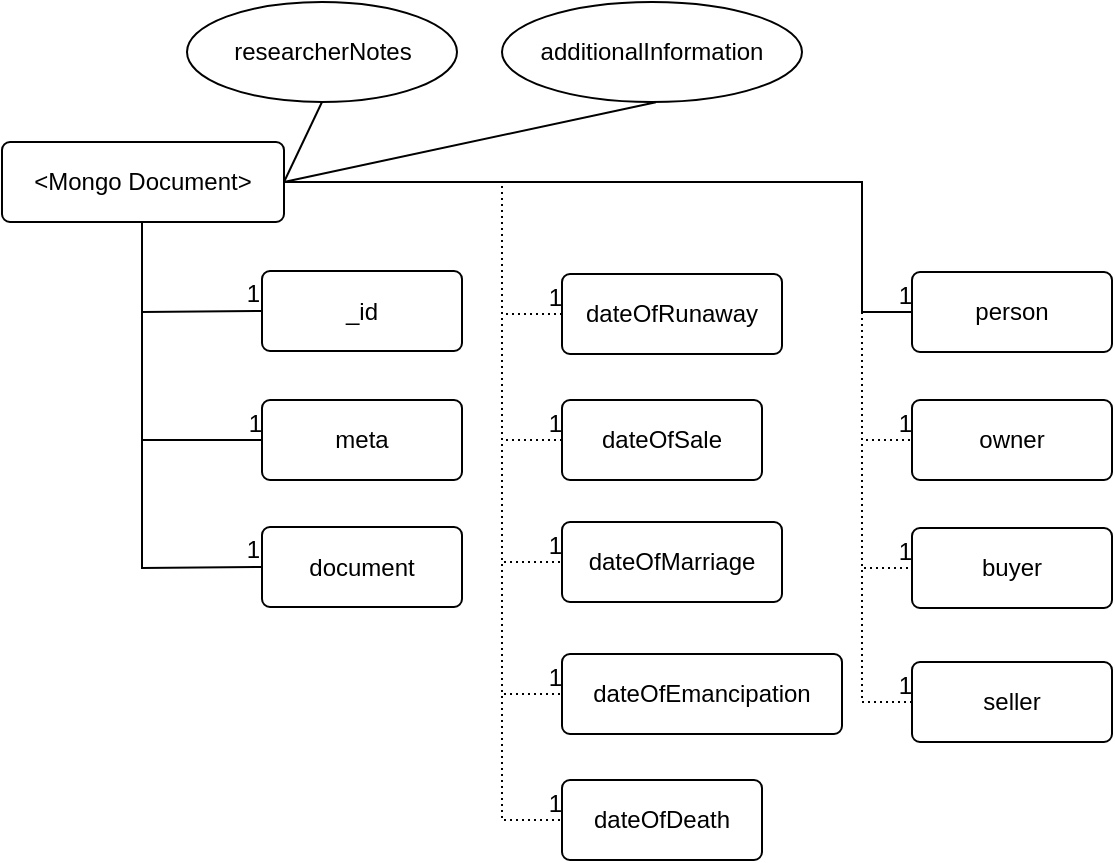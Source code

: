 <mxfile version="12.4.1" type="device" pages="1"><diagram id="XzH71BrJ3UL14DoRwAYl" name="Page-1"><mxGraphModel dx="1324" dy="251" grid="1" gridSize="10" guides="1" tooltips="1" connect="1" arrows="1" fold="1" page="1" pageScale="1" pageWidth="850" pageHeight="1100" math="0" shadow="0"><root><mxCell id="0"/><mxCell id="1" parent="0"/><mxCell id="v__QYXPUduwK658h0t6Y-7" value="&amp;lt;Mongo Document&amp;gt;" style="rounded=1;arcSize=10;whiteSpace=wrap;html=1;align=center;" parent="1" vertex="1"><mxGeometry x="-80" y="110" width="141" height="40" as="geometry"/></mxCell><mxCell id="v__QYXPUduwK658h0t6Y-8" value="person" style="rounded=1;arcSize=10;whiteSpace=wrap;html=1;align=center;" parent="1" vertex="1"><mxGeometry x="375" y="175" width="100" height="40" as="geometry"/></mxCell><mxCell id="v__QYXPUduwK658h0t6Y-9" value="owner" style="rounded=1;arcSize=10;whiteSpace=wrap;html=1;align=center;" parent="1" vertex="1"><mxGeometry x="375" y="239" width="100" height="40" as="geometry"/></mxCell><mxCell id="v__QYXPUduwK658h0t6Y-10" value="buyer" style="rounded=1;arcSize=10;whiteSpace=wrap;html=1;align=center;" parent="1" vertex="1"><mxGeometry x="375" y="303" width="100" height="40" as="geometry"/></mxCell><mxCell id="v__QYXPUduwK658h0t6Y-11" value="seller" style="rounded=1;arcSize=10;whiteSpace=wrap;html=1;align=center;" parent="1" vertex="1"><mxGeometry x="375" y="370" width="100" height="40" as="geometry"/></mxCell><mxCell id="v__QYXPUduwK658h0t6Y-12" value="dateOfRunaway" style="rounded=1;arcSize=10;whiteSpace=wrap;html=1;align=center;" parent="1" vertex="1"><mxGeometry x="200" y="176" width="110" height="40" as="geometry"/></mxCell><mxCell id="v__QYXPUduwK658h0t6Y-15" value="dateOfSale" style="rounded=1;arcSize=10;whiteSpace=wrap;html=1;align=center;" parent="1" vertex="1"><mxGeometry x="200" y="239" width="100" height="40" as="geometry"/></mxCell><mxCell id="v__QYXPUduwK658h0t6Y-16" value="dateOfMarriage" style="rounded=1;arcSize=10;whiteSpace=wrap;html=1;align=center;" parent="1" vertex="1"><mxGeometry x="200" y="300" width="110" height="40" as="geometry"/></mxCell><mxCell id="v__QYXPUduwK658h0t6Y-17" value="dateOfEmancipation" style="rounded=1;arcSize=10;whiteSpace=wrap;html=1;align=center;" parent="1" vertex="1"><mxGeometry x="200" y="366" width="140" height="40" as="geometry"/></mxCell><mxCell id="v__QYXPUduwK658h0t6Y-18" value="dateOfDeath" style="rounded=1;arcSize=10;whiteSpace=wrap;html=1;align=center;" parent="1" vertex="1"><mxGeometry x="200" y="429" width="100" height="40" as="geometry"/></mxCell><mxCell id="v__QYXPUduwK658h0t6Y-21" value="_id" style="rounded=1;arcSize=10;whiteSpace=wrap;html=1;align=center;" parent="1" vertex="1"><mxGeometry x="50" y="174.5" width="100" height="40" as="geometry"/></mxCell><mxCell id="v__QYXPUduwK658h0t6Y-22" value="meta" style="rounded=1;arcSize=10;whiteSpace=wrap;html=1;align=center;" parent="1" vertex="1"><mxGeometry x="50" y="239" width="100" height="40" as="geometry"/></mxCell><mxCell id="v__QYXPUduwK658h0t6Y-23" value="document" style="rounded=1;arcSize=10;whiteSpace=wrap;html=1;align=center;" parent="1" vertex="1"><mxGeometry x="50" y="302.5" width="100" height="40" as="geometry"/></mxCell><mxCell id="v__QYXPUduwK658h0t6Y-34" value="" style="endArrow=none;html=1;rounded=0;exitX=1;exitY=0.5;exitDx=0;exitDy=0;entryX=0;entryY=0.5;entryDx=0;entryDy=0;" parent="1" source="v__QYXPUduwK658h0t6Y-7" target="v__QYXPUduwK658h0t6Y-8" edge="1"><mxGeometry relative="1" as="geometry"><mxPoint x="20" y="490" as="sourcePoint"/><mxPoint x="180" y="490" as="targetPoint"/><Array as="points"><mxPoint x="350" y="130"/><mxPoint x="350" y="195"/></Array></mxGeometry></mxCell><mxCell id="v__QYXPUduwK658h0t6Y-35" value="1" style="resizable=0;html=1;align=right;verticalAlign=bottom;" parent="v__QYXPUduwK658h0t6Y-34" connectable="0" vertex="1"><mxGeometry x="1" relative="1" as="geometry"/></mxCell><mxCell id="v__QYXPUduwK658h0t6Y-36" value="" style="endArrow=none;html=1;rounded=0;dashed=1;dashPattern=1 2;exitX=1;exitY=0.5;exitDx=0;exitDy=0;entryX=0;entryY=0.5;entryDx=0;entryDy=0;" parent="1" source="v__QYXPUduwK658h0t6Y-7" target="v__QYXPUduwK658h0t6Y-9" edge="1"><mxGeometry relative="1" as="geometry"><mxPoint x="20" y="490" as="sourcePoint"/><mxPoint x="180" y="490" as="targetPoint"/><Array as="points"><mxPoint x="350" y="130"/><mxPoint x="350" y="259"/></Array></mxGeometry></mxCell><mxCell id="v__QYXPUduwK658h0t6Y-37" value="1" style="resizable=0;html=1;align=right;verticalAlign=bottom;" parent="v__QYXPUduwK658h0t6Y-36" connectable="0" vertex="1"><mxGeometry x="1" relative="1" as="geometry"/></mxCell><mxCell id="v__QYXPUduwK658h0t6Y-38" value="" style="endArrow=none;html=1;rounded=0;dashed=1;dashPattern=1 2;exitX=1;exitY=0.5;exitDx=0;exitDy=0;entryX=0;entryY=0.5;entryDx=0;entryDy=0;" parent="1" source="v__QYXPUduwK658h0t6Y-7" target="v__QYXPUduwK658h0t6Y-11" edge="1"><mxGeometry relative="1" as="geometry"><mxPoint x="820" y="440" as="sourcePoint"/><mxPoint x="1055" y="569" as="targetPoint"/><Array as="points"><mxPoint x="350" y="130"/><mxPoint x="350" y="390"/></Array></mxGeometry></mxCell><mxCell id="v__QYXPUduwK658h0t6Y-39" value="1" style="resizable=0;html=1;align=right;verticalAlign=bottom;" parent="v__QYXPUduwK658h0t6Y-38" connectable="0" vertex="1"><mxGeometry x="1" relative="1" as="geometry"/></mxCell><mxCell id="v__QYXPUduwK658h0t6Y-40" value="" style="endArrow=none;html=1;rounded=0;dashed=1;dashPattern=1 2;exitX=1;exitY=0.5;exitDx=0;exitDy=0;entryX=0;entryY=0.5;entryDx=0;entryDy=0;" parent="1" source="v__QYXPUduwK658h0t6Y-7" target="v__QYXPUduwK658h0t6Y-10" edge="1"><mxGeometry relative="1" as="geometry"><mxPoint x="750" y="250" as="sourcePoint"/><mxPoint x="985" y="379" as="targetPoint"/><Array as="points"><mxPoint x="350" y="130"/><mxPoint x="350" y="323"/></Array></mxGeometry></mxCell><mxCell id="v__QYXPUduwK658h0t6Y-41" value="1" style="resizable=0;html=1;align=right;verticalAlign=bottom;" parent="v__QYXPUduwK658h0t6Y-40" connectable="0" vertex="1"><mxGeometry x="1" relative="1" as="geometry"/></mxCell><mxCell id="v__QYXPUduwK658h0t6Y-52" value="researcherNotes" style="ellipse;whiteSpace=wrap;html=1;align=center;" parent="1" vertex="1"><mxGeometry x="12.5" y="40" width="135" height="50" as="geometry"/></mxCell><mxCell id="v__QYXPUduwK658h0t6Y-53" value="additionalInformation" style="ellipse;whiteSpace=wrap;html=1;align=center;" parent="1" vertex="1"><mxGeometry x="170" y="40" width="150" height="50" as="geometry"/></mxCell><mxCell id="v__QYXPUduwK658h0t6Y-62" value="" style="endArrow=none;html=1;rounded=0;entryX=0.5;entryY=1;entryDx=0;entryDy=0;exitX=1;exitY=0.5;exitDx=0;exitDy=0;" parent="1" source="v__QYXPUduwK658h0t6Y-7" target="v__QYXPUduwK658h0t6Y-52" edge="1"><mxGeometry relative="1" as="geometry"><mxPoint x="-60" y="490" as="sourcePoint"/><mxPoint x="100" y="490" as="targetPoint"/></mxGeometry></mxCell><mxCell id="UIaSRGB4mX0ArPsn7ebt-4" value="" style="endArrow=none;html=1;entryX=0.513;entryY=1.003;entryDx=0;entryDy=0;entryPerimeter=0;exitX=1;exitY=0.5;exitDx=0;exitDy=0;" parent="1" source="v__QYXPUduwK658h0t6Y-7" target="v__QYXPUduwK658h0t6Y-53" edge="1"><mxGeometry width="50" height="50" relative="1" as="geometry"><mxPoint x="97.5" y="127.5" as="sourcePoint"/><mxPoint x="147.5" y="77.5" as="targetPoint"/></mxGeometry></mxCell><mxCell id="UIaSRGB4mX0ArPsn7ebt-8" value="" style="endArrow=none;html=1;rounded=0;dashed=1;dashPattern=1 2;exitX=1;exitY=0.5;exitDx=0;exitDy=0;entryX=0;entryY=0.5;entryDx=0;entryDy=0;" parent="1" source="v__QYXPUduwK658h0t6Y-7" target="v__QYXPUduwK658h0t6Y-12" edge="1"><mxGeometry relative="1" as="geometry"><mxPoint x="71" y="140" as="sourcePoint"/><mxPoint x="180" y="220" as="targetPoint"/><Array as="points"><mxPoint x="170" y="130"/><mxPoint x="170" y="196"/></Array></mxGeometry></mxCell><mxCell id="UIaSRGB4mX0ArPsn7ebt-9" value="1" style="resizable=0;html=1;align=right;verticalAlign=bottom;" parent="UIaSRGB4mX0ArPsn7ebt-8" connectable="0" vertex="1"><mxGeometry x="1" relative="1" as="geometry"/></mxCell><mxCell id="UIaSRGB4mX0ArPsn7ebt-12" value="" style="endArrow=none;html=1;rounded=0;dashed=1;dashPattern=1 2;exitX=1;exitY=0.5;exitDx=0;exitDy=0;entryX=0;entryY=0.5;entryDx=0;entryDy=0;" parent="1" source="v__QYXPUduwK658h0t6Y-7" target="v__QYXPUduwK658h0t6Y-15" edge="1"><mxGeometry relative="1" as="geometry"><mxPoint x="80" y="143" as="sourcePoint"/><mxPoint x="219" y="209" as="targetPoint"/><Array as="points"><mxPoint x="170" y="130"/><mxPoint x="170" y="259"/></Array></mxGeometry></mxCell><mxCell id="UIaSRGB4mX0ArPsn7ebt-13" value="1" style="resizable=0;html=1;align=right;verticalAlign=bottom;" parent="UIaSRGB4mX0ArPsn7ebt-12" connectable="0" vertex="1"><mxGeometry x="1" relative="1" as="geometry"/></mxCell><mxCell id="UIaSRGB4mX0ArPsn7ebt-14" value="" style="endArrow=none;html=1;rounded=0;dashed=1;dashPattern=1 2;exitX=1;exitY=0.5;exitDx=0;exitDy=0;entryX=0;entryY=0.5;entryDx=0;entryDy=0;" parent="1" source="v__QYXPUduwK658h0t6Y-7" target="v__QYXPUduwK658h0t6Y-16" edge="1"><mxGeometry relative="1" as="geometry"><mxPoint x="81" y="150" as="sourcePoint"/><mxPoint x="220" y="216" as="targetPoint"/><Array as="points"><mxPoint x="170" y="130"/><mxPoint x="170" y="320"/></Array></mxGeometry></mxCell><mxCell id="UIaSRGB4mX0ArPsn7ebt-15" value="1" style="resizable=0;html=1;align=right;verticalAlign=bottom;" parent="UIaSRGB4mX0ArPsn7ebt-14" connectable="0" vertex="1"><mxGeometry x="1" relative="1" as="geometry"/></mxCell><mxCell id="UIaSRGB4mX0ArPsn7ebt-16" value="" style="endArrow=none;html=1;rounded=0;dashed=1;dashPattern=1 2;entryX=0;entryY=0.5;entryDx=0;entryDy=0;exitX=1;exitY=0.5;exitDx=0;exitDy=0;" parent="1" source="v__QYXPUduwK658h0t6Y-7" target="v__QYXPUduwK658h0t6Y-17" edge="1"><mxGeometry relative="1" as="geometry"><mxPoint x="70" y="140" as="sourcePoint"/><mxPoint x="230" y="226" as="targetPoint"/><Array as="points"><mxPoint x="170" y="130"/><mxPoint x="170" y="386"/></Array></mxGeometry></mxCell><mxCell id="UIaSRGB4mX0ArPsn7ebt-17" value="1" style="resizable=0;html=1;align=right;verticalAlign=bottom;" parent="UIaSRGB4mX0ArPsn7ebt-16" connectable="0" vertex="1"><mxGeometry x="1" relative="1" as="geometry"/></mxCell><mxCell id="UIaSRGB4mX0ArPsn7ebt-18" value="" style="endArrow=none;html=1;rounded=0;dashed=1;dashPattern=1 2;exitX=1;exitY=0.5;exitDx=0;exitDy=0;entryX=0;entryY=0.5;entryDx=0;entryDy=0;" parent="1" source="v__QYXPUduwK658h0t6Y-7" target="v__QYXPUduwK658h0t6Y-18" edge="1"><mxGeometry relative="1" as="geometry"><mxPoint x="101" y="170" as="sourcePoint"/><mxPoint x="240" y="236" as="targetPoint"/><Array as="points"><mxPoint x="170" y="130"/><mxPoint x="170" y="449"/></Array></mxGeometry></mxCell><mxCell id="UIaSRGB4mX0ArPsn7ebt-19" value="1" style="resizable=0;html=1;align=right;verticalAlign=bottom;" parent="UIaSRGB4mX0ArPsn7ebt-18" connectable="0" vertex="1"><mxGeometry x="1" relative="1" as="geometry"/></mxCell><mxCell id="8NxAulRFeLsvORzkqdPY-6" value="" style="endArrow=none;html=1;rounded=0;entryX=0;entryY=0.5;entryDx=0;entryDy=0;" edge="1" parent="1" target="v__QYXPUduwK658h0t6Y-21"><mxGeometry relative="1" as="geometry"><mxPoint x="-10" y="150" as="sourcePoint"/><mxPoint y="210" as="targetPoint"/><Array as="points"><mxPoint x="-10" y="195"/></Array></mxGeometry></mxCell><mxCell id="8NxAulRFeLsvORzkqdPY-7" value="1" style="resizable=0;html=1;align=right;verticalAlign=bottom;" connectable="0" vertex="1" parent="8NxAulRFeLsvORzkqdPY-6"><mxGeometry x="1" relative="1" as="geometry"/></mxCell><mxCell id="8NxAulRFeLsvORzkqdPY-8" value="" style="endArrow=none;html=1;rounded=0;entryX=0;entryY=0.5;entryDx=0;entryDy=0;" edge="1" parent="1" target="v__QYXPUduwK658h0t6Y-22"><mxGeometry relative="1" as="geometry"><mxPoint x="-10" y="150" as="sourcePoint"/><mxPoint x="60" y="204.5" as="targetPoint"/><Array as="points"><mxPoint x="-10" y="259"/></Array></mxGeometry></mxCell><mxCell id="8NxAulRFeLsvORzkqdPY-9" value="1" style="resizable=0;html=1;align=right;verticalAlign=bottom;" connectable="0" vertex="1" parent="8NxAulRFeLsvORzkqdPY-8"><mxGeometry x="1" relative="1" as="geometry"/></mxCell><mxCell id="8NxAulRFeLsvORzkqdPY-10" value="" style="endArrow=none;html=1;rounded=0;entryX=0;entryY=0.5;entryDx=0;entryDy=0;" edge="1" parent="1" target="v__QYXPUduwK658h0t6Y-23"><mxGeometry relative="1" as="geometry"><mxPoint x="-10" y="150" as="sourcePoint"/><mxPoint x="60" y="269" as="targetPoint"/><Array as="points"><mxPoint x="-10" y="323"/></Array></mxGeometry></mxCell><mxCell id="8NxAulRFeLsvORzkqdPY-11" value="1" style="resizable=0;html=1;align=right;verticalAlign=bottom;" connectable="0" vertex="1" parent="8NxAulRFeLsvORzkqdPY-10"><mxGeometry x="1" relative="1" as="geometry"/></mxCell></root></mxGraphModel></diagram></mxfile>